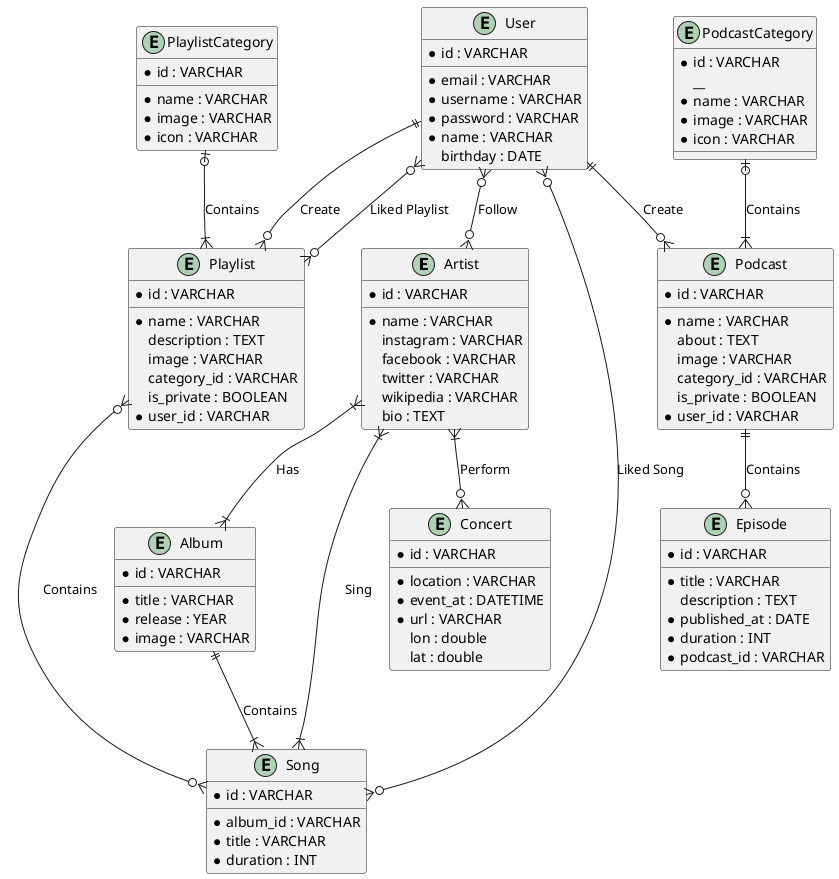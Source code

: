 @startuml Spotify Clone Database Design

entity Artist{
    * id : VARCHAR
    __
    * name : VARCHAR
    instagram : VARCHAR
    facebook : VARCHAR    
    twitter : VARCHAR    
    wikipedia : VARCHAR    
    bio : TEXT
}

entity Album {
    * id : VARCHAR
    __
    * title : VARCHAR
    * release : YEAR
    * image : VARCHAR
}

entity Song {
    * id : VARCHAR
    __
    * album_id : VARCHAR
    * title : VARCHAR
    * duration : INT
}

entity Playlist {
    * id : VARCHAR
    __
    * name : VARCHAR
    description : TEXT
    image : VARCHAR
    category_id : VARCHAR
    is_private : BOOLEAN
    * user_id : VARCHAR
}

entity PlaylistCategory {
    * id : VARCHAR
    __
    * name : VARCHAR
    * image : VARCHAR
    * icon : VARCHAR
}

entity Podcast {
    * id : VARCHAR
    __
    * name : VARCHAR
    about : TEXT
    image : VARCHAR
    category_id : VARCHAR
    is_private : BOOLEAN
    * user_id : VARCHAR
}

entity PodcastCategory {
    * id : VARCHAR
    __ 
    * name : VARCHAR
    * image : VARCHAR
    * icon : VARCHAR
}

entity Episode {
    * id : VARCHAR
    __
    * title : VARCHAR
    description : TEXT
    * published_at : DATE    
    * duration : INT
    * podcast_id : VARCHAR
}

entity User {
    * id : VARCHAR 
    __
    * email : VARCHAR
    * username : VARCHAR
    * password : VARCHAR
    * name : VARCHAR
    birthday : DATE
}

entity Concert {
    * id : VARCHAR
    __
    * location : VARCHAR
    * event_at : DATETIME
    * url : VARCHAR
    lon : double
    lat : double    
}

Artist }|--|{ Album : Has 
Album ||--|{ Song : Contains
Artist }|--|{ Song : Sing

User ||--o{ Playlist : Create
PlaylistCategory |o--|{ Playlist : Contains
Playlist }o--o{ Song : Contains

User ||--o{ Podcast : Create
PodcastCategory |o--|{ Podcast : Contains
Podcast ||--o{ Episode : Contains

Artist }|--o{ Concert : Perform
User }o--o{ Artist : Follow
User }o--o{ Song : Liked Song
User }o--o{ Playlist : Liked Playlist


@enduml